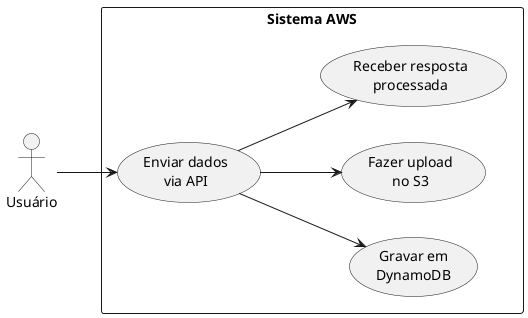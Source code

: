 @startuml
left to right direction
skinparam packageStyle rectangle

actor "Usuário" as User

rectangle "Sistema AWS" {
  usecase "Enviar dados\nvia API" as UC1
  usecase "Gravar em\nDynamoDB" as UC2
  usecase "Fazer upload\nno S3" as UC3
  usecase "Receber resposta\nprocessada" as UC4
}

User --> UC1
UC1 --> UC2
UC1 --> UC3
UC1 --> UC4

@enduml
